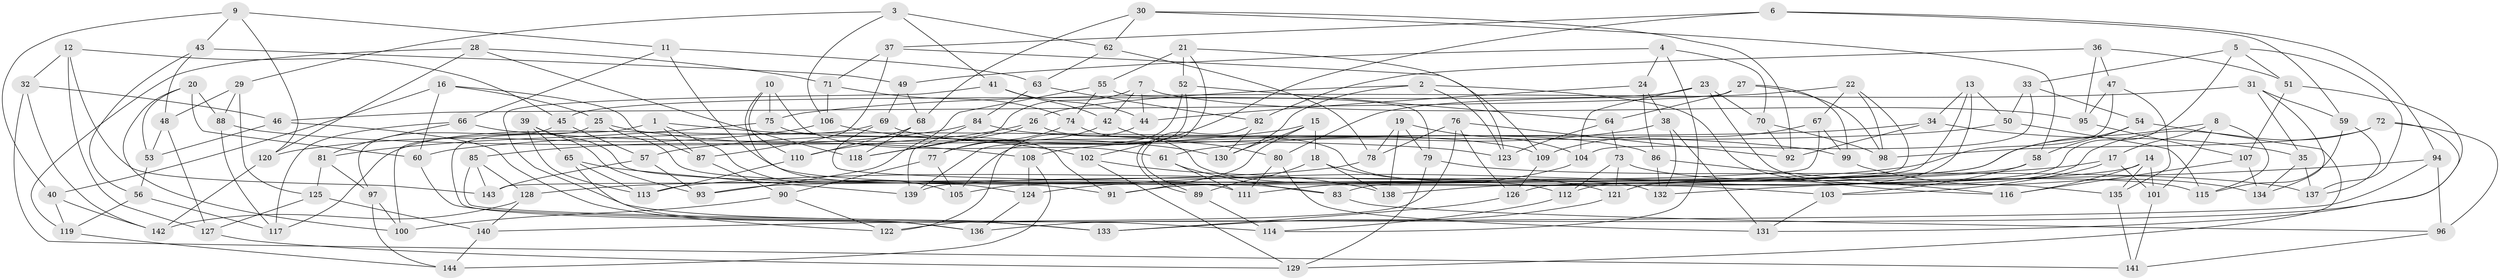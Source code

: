 // Generated by graph-tools (version 1.1) at 2025/03/03/09/25 03:03:05]
// undirected, 144 vertices, 288 edges
graph export_dot {
graph [start="1"]
  node [color=gray90,style=filled];
  1;
  2;
  3;
  4;
  5;
  6;
  7;
  8;
  9;
  10;
  11;
  12;
  13;
  14;
  15;
  16;
  17;
  18;
  19;
  20;
  21;
  22;
  23;
  24;
  25;
  26;
  27;
  28;
  29;
  30;
  31;
  32;
  33;
  34;
  35;
  36;
  37;
  38;
  39;
  40;
  41;
  42;
  43;
  44;
  45;
  46;
  47;
  48;
  49;
  50;
  51;
  52;
  53;
  54;
  55;
  56;
  57;
  58;
  59;
  60;
  61;
  62;
  63;
  64;
  65;
  66;
  67;
  68;
  69;
  70;
  71;
  72;
  73;
  74;
  75;
  76;
  77;
  78;
  79;
  80;
  81;
  82;
  83;
  84;
  85;
  86;
  87;
  88;
  89;
  90;
  91;
  92;
  93;
  94;
  95;
  96;
  97;
  98;
  99;
  100;
  101;
  102;
  103;
  104;
  105;
  106;
  107;
  108;
  109;
  110;
  111;
  112;
  113;
  114;
  115;
  116;
  117;
  118;
  119;
  120;
  121;
  122;
  123;
  124;
  125;
  126;
  127;
  128;
  129;
  130;
  131;
  132;
  133;
  134;
  135;
  136;
  137;
  138;
  139;
  140;
  141;
  142;
  143;
  144;
  1 -- 87;
  1 -- 105;
  1 -- 102;
  1 -- 100;
  2 -- 26;
  2 -- 130;
  2 -- 123;
  2 -- 116;
  3 -- 106;
  3 -- 41;
  3 -- 62;
  3 -- 29;
  4 -- 70;
  4 -- 24;
  4 -- 49;
  4 -- 114;
  5 -- 83;
  5 -- 51;
  5 -- 33;
  5 -- 137;
  6 -- 59;
  6 -- 37;
  6 -- 102;
  6 -- 94;
  7 -- 118;
  7 -- 44;
  7 -- 95;
  7 -- 42;
  8 -- 115;
  8 -- 17;
  8 -- 101;
  8 -- 139;
  9 -- 43;
  9 -- 11;
  9 -- 120;
  9 -- 40;
  10 -- 124;
  10 -- 75;
  10 -- 110;
  10 -- 61;
  11 -- 63;
  11 -- 83;
  11 -- 66;
  12 -- 143;
  12 -- 127;
  12 -- 32;
  12 -- 45;
  13 -- 112;
  13 -- 50;
  13 -- 34;
  13 -- 126;
  14 -- 135;
  14 -- 116;
  14 -- 101;
  14 -- 93;
  15 -- 91;
  15 -- 130;
  15 -- 57;
  15 -- 18;
  16 -- 40;
  16 -- 87;
  16 -- 60;
  16 -- 25;
  17 -- 101;
  17 -- 124;
  17 -- 103;
  18 -- 138;
  18 -- 89;
  18 -- 121;
  19 -- 79;
  19 -- 138;
  19 -- 104;
  19 -- 78;
  20 -- 100;
  20 -- 60;
  20 -- 53;
  20 -- 88;
  21 -- 55;
  21 -- 89;
  21 -- 123;
  21 -- 52;
  22 -- 98;
  22 -- 138;
  22 -- 80;
  22 -- 67;
  23 -- 70;
  23 -- 135;
  23 -- 104;
  23 -- 45;
  24 -- 44;
  24 -- 38;
  24 -- 86;
  25 -- 136;
  25 -- 108;
  25 -- 111;
  26 -- 118;
  26 -- 110;
  26 -- 132;
  27 -- 46;
  27 -- 99;
  27 -- 64;
  27 -- 98;
  28 -- 118;
  28 -- 119;
  28 -- 71;
  28 -- 120;
  29 -- 48;
  29 -- 88;
  29 -- 125;
  30 -- 62;
  30 -- 58;
  30 -- 92;
  30 -- 68;
  31 -- 75;
  31 -- 59;
  31 -- 134;
  31 -- 35;
  32 -- 142;
  32 -- 46;
  32 -- 141;
  33 -- 50;
  33 -- 54;
  33 -- 104;
  34 -- 92;
  34 -- 108;
  34 -- 35;
  35 -- 134;
  35 -- 137;
  36 -- 47;
  36 -- 95;
  36 -- 82;
  36 -- 51;
  37 -- 109;
  37 -- 87;
  37 -- 71;
  38 -- 131;
  38 -- 61;
  38 -- 132;
  39 -- 91;
  39 -- 93;
  39 -- 65;
  39 -- 113;
  40 -- 119;
  40 -- 142;
  41 -- 42;
  41 -- 133;
  41 -- 44;
  42 -- 80;
  42 -- 77;
  43 -- 48;
  43 -- 49;
  43 -- 56;
  44 -- 122;
  45 -- 57;
  45 -- 97;
  46 -- 122;
  46 -- 53;
  47 -- 95;
  47 -- 135;
  47 -- 113;
  48 -- 127;
  48 -- 53;
  49 -- 69;
  49 -- 68;
  50 -- 115;
  50 -- 60;
  51 -- 107;
  51 -- 136;
  52 -- 139;
  52 -- 64;
  52 -- 105;
  53 -- 56;
  54 -- 105;
  54 -- 129;
  54 -- 58;
  55 -- 74;
  55 -- 93;
  55 -- 79;
  56 -- 117;
  56 -- 119;
  57 -- 143;
  57 -- 93;
  58 -- 103;
  58 -- 91;
  59 -- 137;
  59 -- 115;
  60 -- 133;
  61 -- 111;
  61 -- 83;
  62 -- 63;
  62 -- 78;
  63 -- 84;
  63 -- 82;
  64 -- 73;
  64 -- 123;
  65 -- 139;
  65 -- 136;
  65 -- 113;
  66 -- 99;
  66 -- 117;
  66 -- 81;
  67 -- 143;
  67 -- 99;
  67 -- 109;
  68 -- 118;
  68 -- 110;
  69 -- 117;
  69 -- 103;
  69 -- 86;
  70 -- 92;
  70 -- 98;
  71 -- 106;
  71 -- 74;
  72 -- 96;
  72 -- 98;
  72 -- 131;
  72 -- 121;
  73 -- 112;
  73 -- 115;
  73 -- 121;
  74 -- 112;
  74 -- 77;
  75 -- 81;
  75 -- 91;
  76 -- 126;
  76 -- 122;
  76 -- 78;
  76 -- 92;
  77 -- 105;
  77 -- 90;
  78 -- 128;
  79 -- 129;
  79 -- 137;
  80 -- 111;
  80 -- 131;
  81 -- 97;
  81 -- 125;
  82 -- 130;
  82 -- 89;
  83 -- 96;
  84 -- 139;
  84 -- 85;
  84 -- 109;
  85 -- 128;
  85 -- 114;
  85 -- 143;
  86 -- 116;
  86 -- 132;
  87 -- 90;
  88 -- 117;
  88 -- 123;
  89 -- 114;
  90 -- 122;
  90 -- 100;
  94 -- 96;
  94 -- 132;
  94 -- 140;
  95 -- 107;
  96 -- 141;
  97 -- 100;
  97 -- 144;
  99 -- 134;
  101 -- 141;
  102 -- 129;
  102 -- 138;
  103 -- 131;
  104 -- 111;
  106 -- 120;
  106 -- 130;
  107 -- 134;
  107 -- 116;
  108 -- 144;
  108 -- 124;
  109 -- 126;
  110 -- 113;
  112 -- 114;
  119 -- 144;
  120 -- 142;
  121 -- 133;
  124 -- 136;
  125 -- 127;
  125 -- 140;
  126 -- 133;
  127 -- 129;
  128 -- 142;
  128 -- 140;
  135 -- 141;
  140 -- 144;
}
